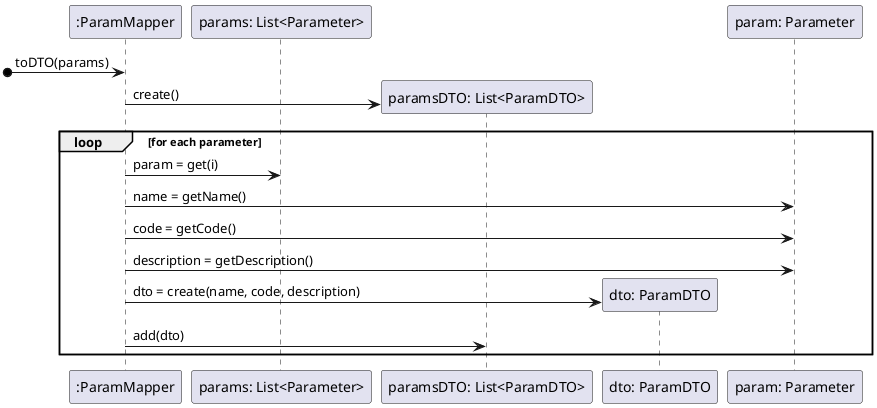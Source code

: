 @startuml
participant ":ParamMapper" as map
participant "params: List<Parameter>" as params
participant "paramsDTO: List<ParamDTO>" as dtols
participant "dto: ParamDTO" as dto
participant "param: Parameter" as param

[o-> map : toDTO(params)
create dtols
map -> dtols : create()
loop for each parameter
map -> params : param = get(i)
map -> param : name = getName()
map -> param : code = getCode()
map -> param : description = getDescription()
create dto
map -> dto : dto = create(name, code, description)
map -> dtols : add(dto)
end loop
@enduml